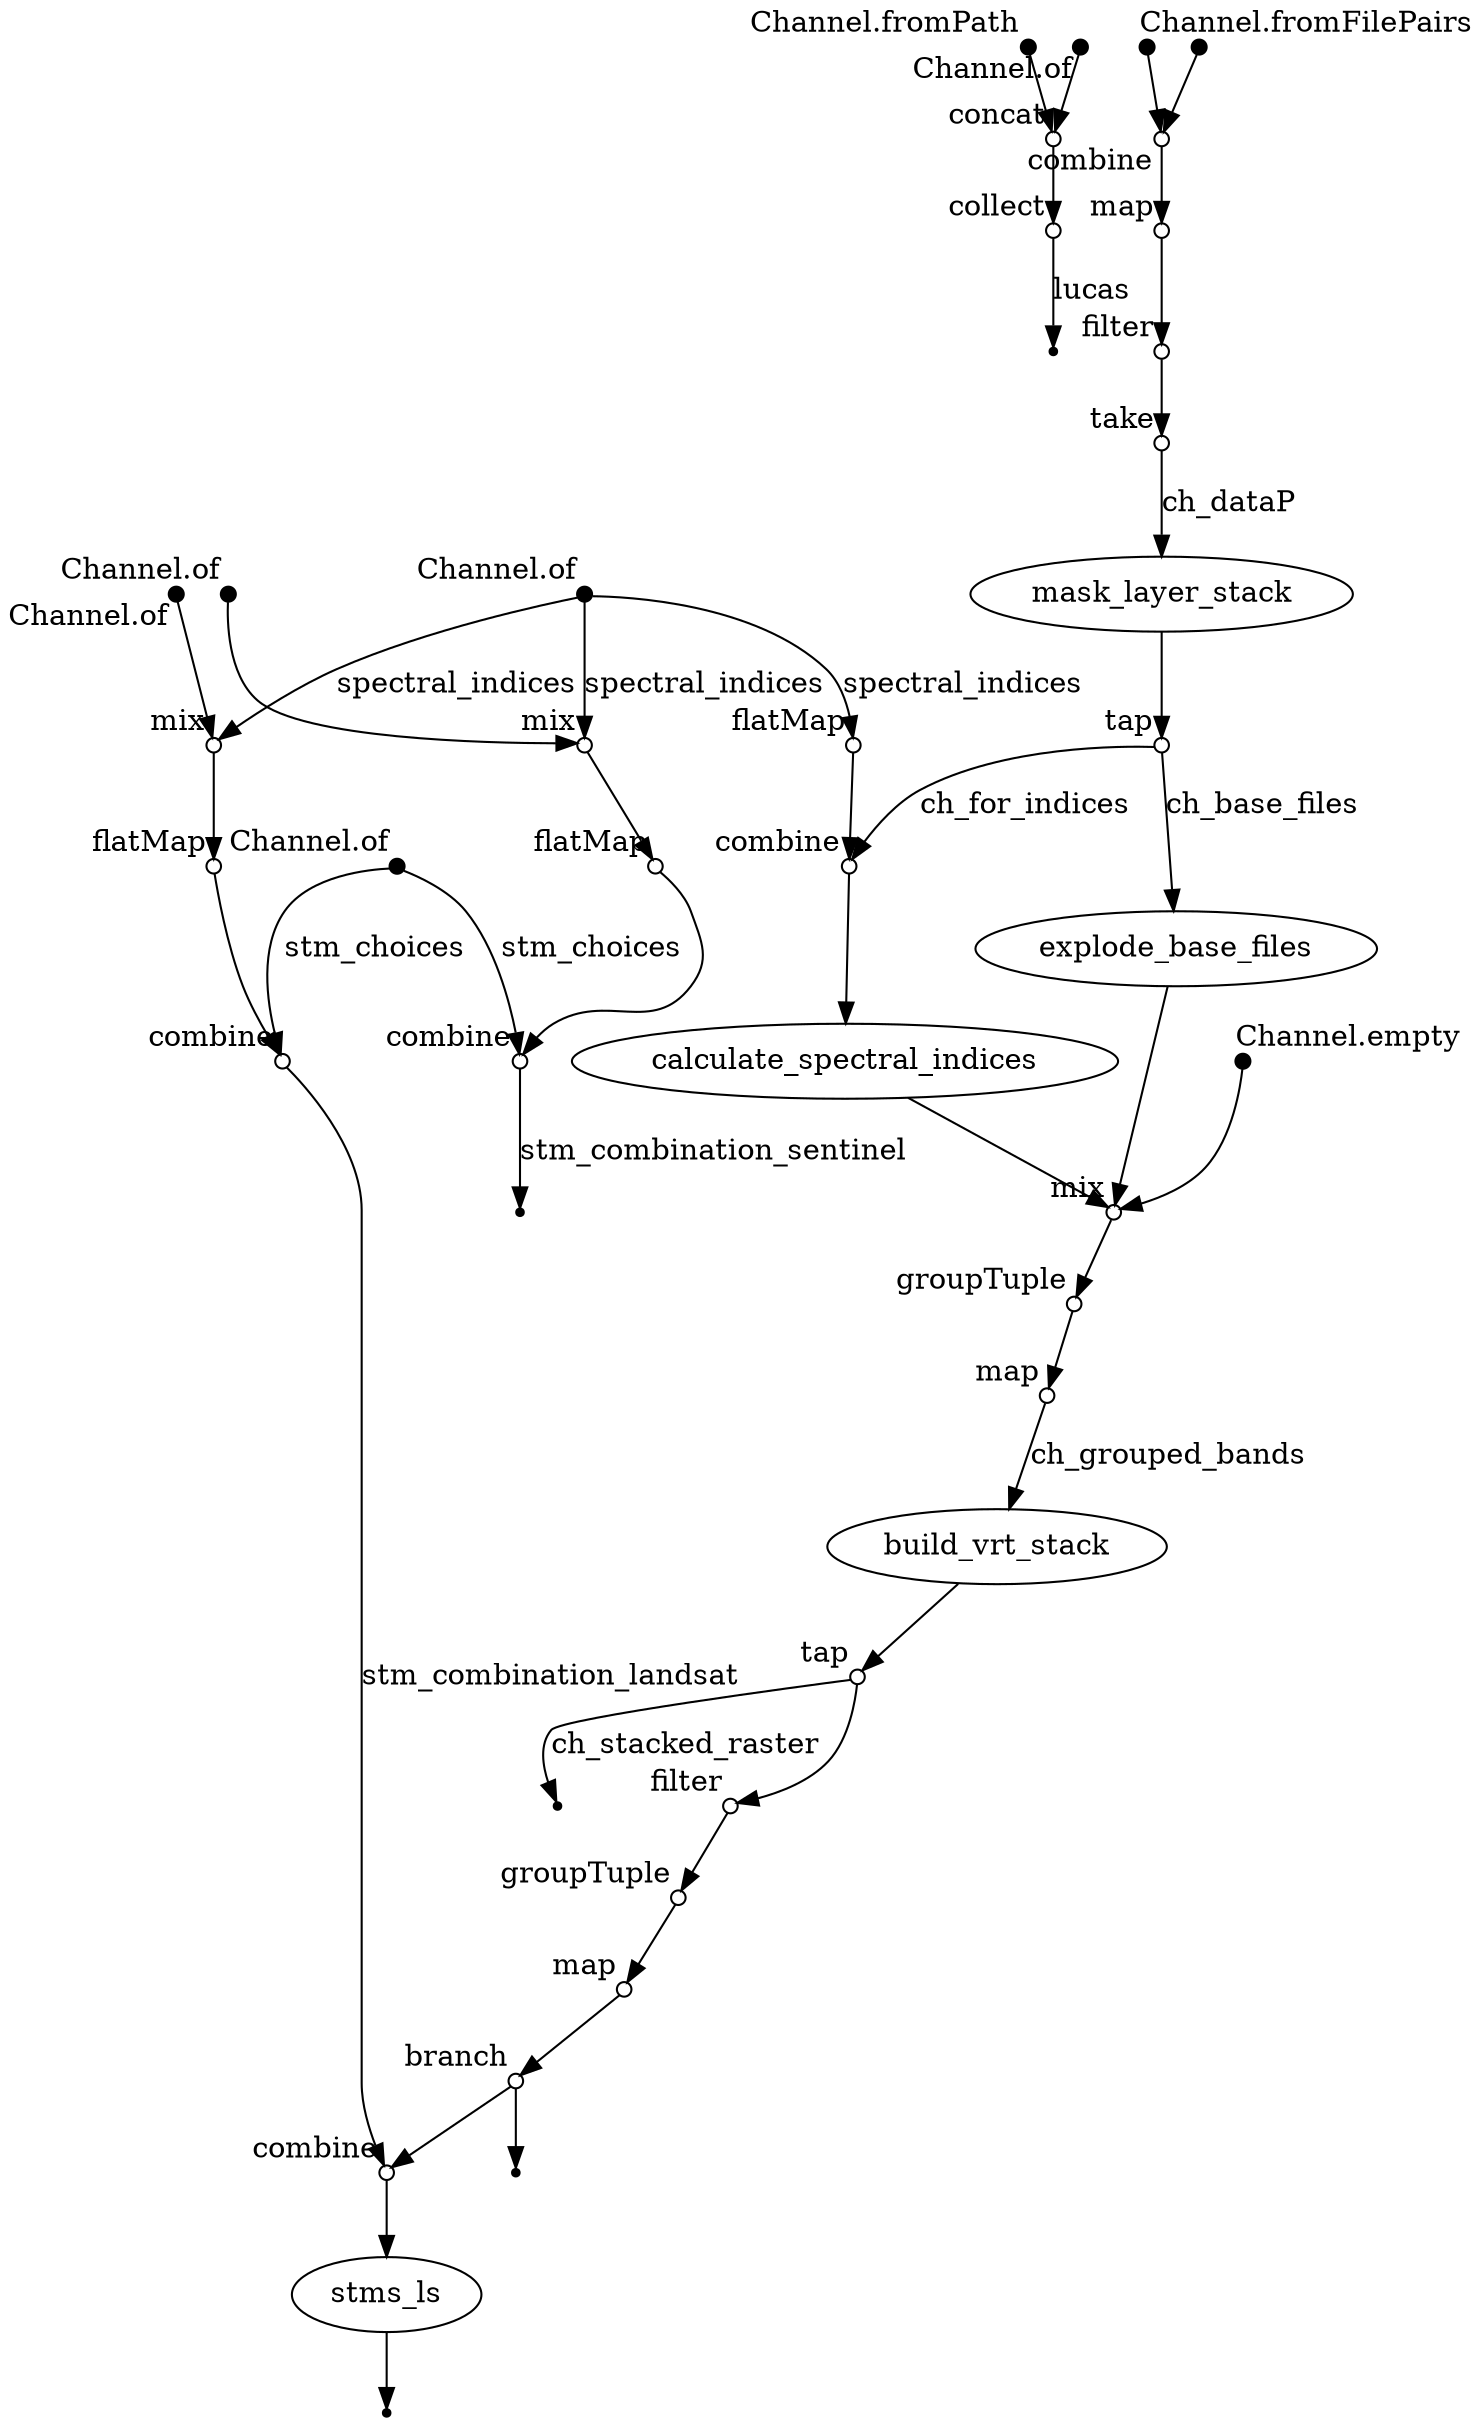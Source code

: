 digraph "dag" {
p0 [shape=point,label="",fixedsize=true,width=0.1,xlabel="Channel.fromPath"];
p2 [shape=circle,label="",fixedsize=true,width=0.1,xlabel="concat"];
p0 -> p2;

p1 [shape=point,label="",fixedsize=true,width=0.1,xlabel="Channel.of"];
p2 [shape=circle,label="",fixedsize=true,width=0.1,xlabel="concat"];
p1 -> p2;

p2 [shape=circle,label="",fixedsize=true,width=0.1,xlabel="concat"];
p3 [shape=circle,label="",fixedsize=true,width=0.1,xlabel="collect"];
p2 -> p3;

p3 [shape=circle,label="",fixedsize=true,width=0.1,xlabel="collect"];
p4 [shape=point];
p3 -> p4 [label="lucas"];

p5 [shape=point,label="",fixedsize=true,width=0.1,xlabel="Channel.of"];
p8 [shape=circle,label="",fixedsize=true,width=0.1,xlabel="mix"];
p5 -> p8 [label="spectral_indices"];

p6 [shape=point,label="",fixedsize=true,width=0.1,xlabel="Channel.of"];
p10 [shape=circle,label="",fixedsize=true,width=0.1,xlabel="combine"];
p6 -> p10 [label="stm_choices"];

p7 [shape=point,label="",fixedsize=true,width=0.1,xlabel="Channel.of"];
p8 [shape=circle,label="",fixedsize=true,width=0.1,xlabel="mix"];
p7 -> p8;

p8 [shape=circle,label="",fixedsize=true,width=0.1,xlabel="mix"];
p9 [shape=circle,label="",fixedsize=true,width=0.1,xlabel="flatMap"];
p8 -> p9;

p9 [shape=circle,label="",fixedsize=true,width=0.1,xlabel="flatMap"];
p10 [shape=circle,label="",fixedsize=true,width=0.1,xlabel="combine"];
p9 -> p10;

p10 [shape=circle,label="",fixedsize=true,width=0.1,xlabel="combine"];
p11 [shape=point];
p10 -> p11 [label="stm_combination_sentinel"];

p12 [shape=point,label="",fixedsize=true,width=0.1,xlabel="Channel.of"];
p13 [shape=circle,label="",fixedsize=true,width=0.1,xlabel="mix"];
p12 -> p13;

p5 [shape=point,label="",fixedsize=true,width=0.1,xlabel="Channel.of"];
p13 [shape=circle,label="",fixedsize=true,width=0.1,xlabel="mix"];
p5 -> p13 [label="spectral_indices"];

p13 [shape=circle,label="",fixedsize=true,width=0.1,xlabel="mix"];
p14 [shape=circle,label="",fixedsize=true,width=0.1,xlabel="flatMap"];
p13 -> p14;

p14 [shape=circle,label="",fixedsize=true,width=0.1,xlabel="flatMap"];
p15 [shape=circle,label="",fixedsize=true,width=0.1,xlabel="combine"];
p14 -> p15;

p6 [shape=point,label="",fixedsize=true,width=0.1,xlabel="Channel.of"];
p15 [shape=circle,label="",fixedsize=true,width=0.1,xlabel="combine"];
p6 -> p15 [label="stm_choices"];

p15 [shape=circle,label="",fixedsize=true,width=0.1,xlabel="combine"];
p40 [shape=circle,label="",fixedsize=true,width=0.1,xlabel="combine"];
p15 -> p40 [label="stm_combination_landsat"];

p16 [shape=point,label="",fixedsize=true,width=0.1,xlabel="Channel.fromFilePairs"];
p18 [shape=circle,label="",fixedsize=true,width=0.1,xlabel="combine"];
p16 -> p18;

p17 [shape=point,label="",fixedsize=true,width=0.1];
p18 [shape=circle,label="",fixedsize=true,width=0.1,xlabel="combine"];
p17 -> p18;

p18 [shape=circle,label="",fixedsize=true,width=0.1,xlabel="combine"];
p19 [shape=circle,label="",fixedsize=true,width=0.1,xlabel="map"];
p18 -> p19;

p19 [shape=circle,label="",fixedsize=true,width=0.1,xlabel="map"];
p20 [shape=circle,label="",fixedsize=true,width=0.1,xlabel="filter"];
p19 -> p20;

p20 [shape=circle,label="",fixedsize=true,width=0.1,xlabel="filter"];
p21 [shape=circle,label="",fixedsize=true,width=0.1,xlabel="take"];
p20 -> p21;

p21 [shape=circle,label="",fixedsize=true,width=0.1,xlabel="take"];
p22 [label="mask_layer_stack"];
p21 -> p22 [label="ch_dataP"];

p22 [label="mask_layer_stack"];
p23 [shape=circle,label="",fixedsize=true,width=0.1,xlabel="tap"];
p22 -> p23;

p23 [shape=circle,label="",fixedsize=true,width=0.1,xlabel="tap"];
p27 [label="explode_base_files"];
p23 -> p27 [label="ch_base_files"];

p23 [shape=circle,label="",fixedsize=true,width=0.1,xlabel="tap"];
p25 [shape=circle,label="",fixedsize=true,width=0.1,xlabel="combine"];
p23 -> p25 [label="ch_for_indices"];

p5 [shape=point,label="",fixedsize=true,width=0.1,xlabel="Channel.of"];
p24 [shape=circle,label="",fixedsize=true,width=0.1,xlabel="flatMap"];
p5 -> p24 [label="spectral_indices"];

p24 [shape=circle,label="",fixedsize=true,width=0.1,xlabel="flatMap"];
p25 [shape=circle,label="",fixedsize=true,width=0.1,xlabel="combine"];
p24 -> p25;

p25 [shape=circle,label="",fixedsize=true,width=0.1,xlabel="combine"];
p26 [label="calculate_spectral_indices"];
p25 -> p26;

p26 [label="calculate_spectral_indices"];
p29 [shape=circle,label="",fixedsize=true,width=0.1,xlabel="mix"];
p26 -> p29;

p27 [label="explode_base_files"];
p29 [shape=circle,label="",fixedsize=true,width=0.1,xlabel="mix"];
p27 -> p29;

p28 [shape=point,label="",fixedsize=true,width=0.1,xlabel="Channel.empty"];
p29 [shape=circle,label="",fixedsize=true,width=0.1,xlabel="mix"];
p28 -> p29;

p29 [shape=circle,label="",fixedsize=true,width=0.1,xlabel="mix"];
p30 [shape=circle,label="",fixedsize=true,width=0.1,xlabel="groupTuple"];
p29 -> p30;

p30 [shape=circle,label="",fixedsize=true,width=0.1,xlabel="groupTuple"];
p31 [shape=circle,label="",fixedsize=true,width=0.1,xlabel="map"];
p30 -> p31;

p31 [shape=circle,label="",fixedsize=true,width=0.1,xlabel="map"];
p32 [label="build_vrt_stack"];
p31 -> p32 [label="ch_grouped_bands"];

p32 [label="build_vrt_stack"];
p33 [shape=circle,label="",fixedsize=true,width=0.1,xlabel="tap"];
p32 -> p33;

p33 [shape=circle,label="",fixedsize=true,width=0.1,xlabel="tap"];
p34 [shape=point];
p33 -> p34 [label="ch_stacked_raster"];

p33 [shape=circle,label="",fixedsize=true,width=0.1,xlabel="tap"];
p35 [shape=circle,label="",fixedsize=true,width=0.1,xlabel="filter"];
p33 -> p35;

p35 [shape=circle,label="",fixedsize=true,width=0.1,xlabel="filter"];
p36 [shape=circle,label="",fixedsize=true,width=0.1,xlabel="groupTuple"];
p35 -> p36;

p36 [shape=circle,label="",fixedsize=true,width=0.1,xlabel="groupTuple"];
p37 [shape=circle,label="",fixedsize=true,width=0.1,xlabel="map"];
p36 -> p37;

p37 [shape=circle,label="",fixedsize=true,width=0.1,xlabel="map"];
p38 [shape=circle,label="",fixedsize=true,width=0.1,xlabel="branch"];
p37 -> p38;

p38 [shape=circle,label="",fixedsize=true,width=0.1,xlabel="branch"];
p40 [shape=circle,label="",fixedsize=true,width=0.1,xlabel="combine"];
p38 -> p40;

p38 [shape=circle,label="",fixedsize=true,width=0.1,xlabel="branch"];
p39 [shape=point];
p38 -> p39;

p40 [shape=circle,label="",fixedsize=true,width=0.1,xlabel="combine"];
p41 [label="stms_ls"];
p40 -> p41;

p41 [label="stms_ls"];
p42 [shape=point];
p41 -> p42;

}
